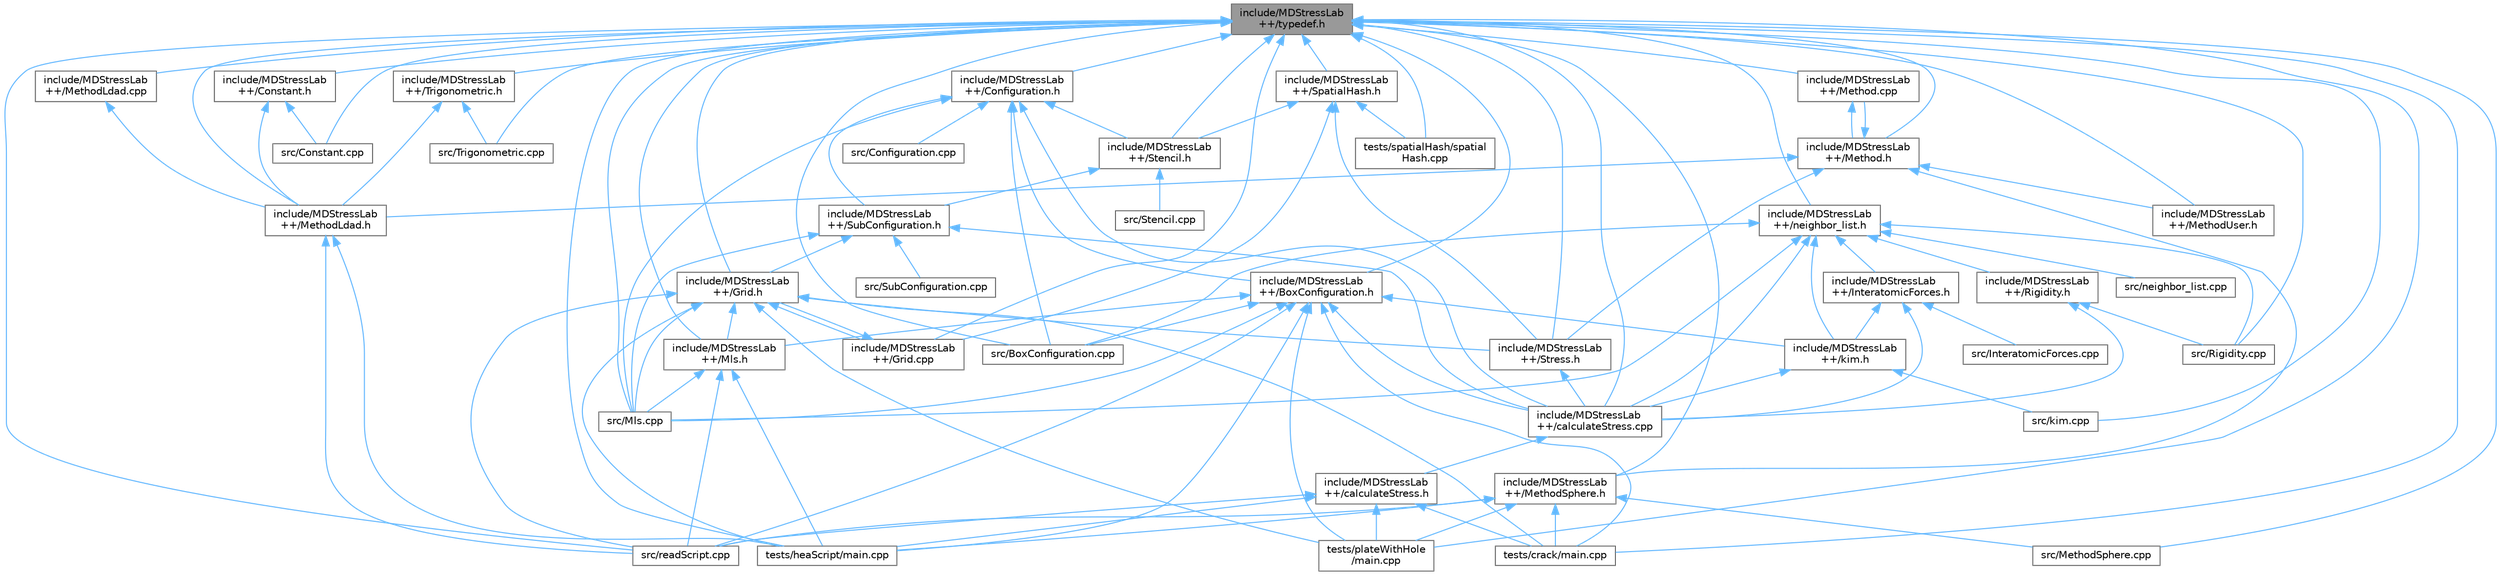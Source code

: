digraph "include/MDStressLab++/typedef.h"
{
 // LATEX_PDF_SIZE
  bgcolor="transparent";
  edge [fontname=Helvetica,fontsize=10,labelfontname=Helvetica,labelfontsize=10];
  node [fontname=Helvetica,fontsize=10,shape=box,height=0.2,width=0.4];
  Node1 [id="Node000001",label="include/MDStressLab\l++/typedef.h",height=0.2,width=0.4,color="gray40", fillcolor="grey60", style="filled", fontcolor="black",tooltip=" "];
  Node1 -> Node2 [id="edge1_Node000001_Node000002",dir="back",color="steelblue1",style="solid",tooltip=" "];
  Node2 [id="Node000002",label="include/MDStressLab\l++/BoxConfiguration.h",height=0.2,width=0.4,color="grey40", fillcolor="white", style="filled",URL="$BoxConfiguration_8h.html",tooltip=" "];
  Node2 -> Node3 [id="edge2_Node000002_Node000003",dir="back",color="steelblue1",style="solid",tooltip=" "];
  Node3 [id="Node000003",label="include/MDStressLab\l++/Mls.h",height=0.2,width=0.4,color="grey40", fillcolor="white", style="filled",URL="$Mls_8h.html",tooltip=" "];
  Node3 -> Node4 [id="edge3_Node000003_Node000004",dir="back",color="steelblue1",style="solid",tooltip=" "];
  Node4 [id="Node000004",label="src/Mls.cpp",height=0.2,width=0.4,color="grey40", fillcolor="white", style="filled",URL="$Mls_8cpp.html",tooltip=" "];
  Node3 -> Node5 [id="edge4_Node000003_Node000005",dir="back",color="steelblue1",style="solid",tooltip=" "];
  Node5 [id="Node000005",label="src/readScript.cpp",height=0.2,width=0.4,color="grey40", fillcolor="white", style="filled",URL="$readScript_8cpp.html",tooltip=" "];
  Node3 -> Node6 [id="edge5_Node000003_Node000006",dir="back",color="steelblue1",style="solid",tooltip=" "];
  Node6 [id="Node000006",label="tests/heaScript/main.cpp",height=0.2,width=0.4,color="grey40", fillcolor="white", style="filled",URL="$heaScript_2main_8cpp.html",tooltip=" "];
  Node2 -> Node7 [id="edge6_Node000002_Node000007",dir="back",color="steelblue1",style="solid",tooltip=" "];
  Node7 [id="Node000007",label="include/MDStressLab\l++/calculateStress.cpp",height=0.2,width=0.4,color="grey40", fillcolor="white", style="filled",URL="$calculateStress_8cpp.html",tooltip=" "];
  Node7 -> Node8 [id="edge7_Node000007_Node000008",dir="back",color="steelblue1",style="solid",tooltip=" "];
  Node8 [id="Node000008",label="include/MDStressLab\l++/calculateStress.h",height=0.2,width=0.4,color="grey40", fillcolor="white", style="filled",URL="$calculateStress_8h.html",tooltip=" "];
  Node8 -> Node5 [id="edge8_Node000008_Node000005",dir="back",color="steelblue1",style="solid",tooltip=" "];
  Node8 -> Node9 [id="edge9_Node000008_Node000009",dir="back",color="steelblue1",style="solid",tooltip=" "];
  Node9 [id="Node000009",label="tests/crack/main.cpp",height=0.2,width=0.4,color="grey40", fillcolor="white", style="filled",URL="$crack_2main_8cpp.html",tooltip=" "];
  Node8 -> Node6 [id="edge10_Node000008_Node000006",dir="back",color="steelblue1",style="solid",tooltip=" "];
  Node8 -> Node10 [id="edge11_Node000008_Node000010",dir="back",color="steelblue1",style="solid",tooltip=" "];
  Node10 [id="Node000010",label="tests/plateWithHole\l/main.cpp",height=0.2,width=0.4,color="grey40", fillcolor="white", style="filled",URL="$plateWithHole_2main_8cpp.html",tooltip=" "];
  Node2 -> Node11 [id="edge12_Node000002_Node000011",dir="back",color="steelblue1",style="solid",tooltip=" "];
  Node11 [id="Node000011",label="include/MDStressLab\l++/kim.h",height=0.2,width=0.4,color="grey40", fillcolor="white", style="filled",URL="$kim_8h.html",tooltip=" "];
  Node11 -> Node7 [id="edge13_Node000011_Node000007",dir="back",color="steelblue1",style="solid",tooltip=" "];
  Node11 -> Node12 [id="edge14_Node000011_Node000012",dir="back",color="steelblue1",style="solid",tooltip=" "];
  Node12 [id="Node000012",label="src/kim.cpp",height=0.2,width=0.4,color="grey40", fillcolor="white", style="filled",URL="$kim_8cpp.html",tooltip=" "];
  Node2 -> Node13 [id="edge15_Node000002_Node000013",dir="back",color="steelblue1",style="solid",tooltip=" "];
  Node13 [id="Node000013",label="src/BoxConfiguration.cpp",height=0.2,width=0.4,color="grey40", fillcolor="white", style="filled",URL="$BoxConfiguration_8cpp.html",tooltip=" "];
  Node2 -> Node4 [id="edge16_Node000002_Node000004",dir="back",color="steelblue1",style="solid",tooltip=" "];
  Node2 -> Node5 [id="edge17_Node000002_Node000005",dir="back",color="steelblue1",style="solid",tooltip=" "];
  Node2 -> Node9 [id="edge18_Node000002_Node000009",dir="back",color="steelblue1",style="solid",tooltip=" "];
  Node2 -> Node6 [id="edge19_Node000002_Node000006",dir="back",color="steelblue1",style="solid",tooltip=" "];
  Node2 -> Node10 [id="edge20_Node000002_Node000010",dir="back",color="steelblue1",style="solid",tooltip=" "];
  Node1 -> Node14 [id="edge21_Node000001_Node000014",dir="back",color="steelblue1",style="solid",tooltip=" "];
  Node14 [id="Node000014",label="include/MDStressLab\l++/Configuration.h",height=0.2,width=0.4,color="grey40", fillcolor="white", style="filled",URL="$Configuration_8h.html",tooltip=" "];
  Node14 -> Node2 [id="edge22_Node000014_Node000002",dir="back",color="steelblue1",style="solid",tooltip=" "];
  Node14 -> Node15 [id="edge23_Node000014_Node000015",dir="back",color="steelblue1",style="solid",tooltip=" "];
  Node15 [id="Node000015",label="include/MDStressLab\l++/Stencil.h",height=0.2,width=0.4,color="grey40", fillcolor="white", style="filled",URL="$Stencil_8h.html",tooltip=" "];
  Node15 -> Node16 [id="edge24_Node000015_Node000016",dir="back",color="steelblue1",style="solid",tooltip=" "];
  Node16 [id="Node000016",label="include/MDStressLab\l++/SubConfiguration.h",height=0.2,width=0.4,color="grey40", fillcolor="white", style="filled",URL="$SubConfiguration_8h.html",tooltip=" "];
  Node16 -> Node17 [id="edge25_Node000016_Node000017",dir="back",color="steelblue1",style="solid",tooltip=" "];
  Node17 [id="Node000017",label="include/MDStressLab\l++/Grid.h",height=0.2,width=0.4,color="grey40", fillcolor="white", style="filled",URL="$Grid_8h.html",tooltip=" "];
  Node17 -> Node18 [id="edge26_Node000017_Node000018",dir="back",color="steelblue1",style="solid",tooltip=" "];
  Node18 [id="Node000018",label="include/MDStressLab\l++/Grid.cpp",height=0.2,width=0.4,color="grey40", fillcolor="white", style="filled",URL="$Grid_8cpp.html",tooltip=" "];
  Node18 -> Node17 [id="edge27_Node000018_Node000017",dir="back",color="steelblue1",style="solid",tooltip=" "];
  Node17 -> Node3 [id="edge28_Node000017_Node000003",dir="back",color="steelblue1",style="solid",tooltip=" "];
  Node17 -> Node19 [id="edge29_Node000017_Node000019",dir="back",color="steelblue1",style="solid",tooltip=" "];
  Node19 [id="Node000019",label="include/MDStressLab\l++/Stress.h",height=0.2,width=0.4,color="grey40", fillcolor="white", style="filled",URL="$Stress_8h.html",tooltip=" "];
  Node19 -> Node7 [id="edge30_Node000019_Node000007",dir="back",color="steelblue1",style="solid",tooltip=" "];
  Node17 -> Node4 [id="edge31_Node000017_Node000004",dir="back",color="steelblue1",style="solid",tooltip=" "];
  Node17 -> Node5 [id="edge32_Node000017_Node000005",dir="back",color="steelblue1",style="solid",tooltip=" "];
  Node17 -> Node9 [id="edge33_Node000017_Node000009",dir="back",color="steelblue1",style="solid",tooltip=" "];
  Node17 -> Node6 [id="edge34_Node000017_Node000006",dir="back",color="steelblue1",style="solid",tooltip=" "];
  Node17 -> Node10 [id="edge35_Node000017_Node000010",dir="back",color="steelblue1",style="solid",tooltip=" "];
  Node16 -> Node7 [id="edge36_Node000016_Node000007",dir="back",color="steelblue1",style="solid",tooltip=" "];
  Node16 -> Node4 [id="edge37_Node000016_Node000004",dir="back",color="steelblue1",style="solid",tooltip=" "];
  Node16 -> Node20 [id="edge38_Node000016_Node000020",dir="back",color="steelblue1",style="solid",tooltip=" "];
  Node20 [id="Node000020",label="src/SubConfiguration.cpp",height=0.2,width=0.4,color="grey40", fillcolor="white", style="filled",URL="$SubConfiguration_8cpp.html",tooltip=" "];
  Node15 -> Node21 [id="edge39_Node000015_Node000021",dir="back",color="steelblue1",style="solid",tooltip=" "];
  Node21 [id="Node000021",label="src/Stencil.cpp",height=0.2,width=0.4,color="grey40", fillcolor="white", style="filled",URL="$Stencil_8cpp.html",tooltip=" "];
  Node14 -> Node16 [id="edge40_Node000014_Node000016",dir="back",color="steelblue1",style="solid",tooltip=" "];
  Node14 -> Node7 [id="edge41_Node000014_Node000007",dir="back",color="steelblue1",style="solid",tooltip=" "];
  Node14 -> Node13 [id="edge42_Node000014_Node000013",dir="back",color="steelblue1",style="solid",tooltip=" "];
  Node14 -> Node22 [id="edge43_Node000014_Node000022",dir="back",color="steelblue1",style="solid",tooltip=" "];
  Node22 [id="Node000022",label="src/Configuration.cpp",height=0.2,width=0.4,color="grey40", fillcolor="white", style="filled",URL="$Configuration_8cpp.html",tooltip=" "];
  Node14 -> Node4 [id="edge44_Node000014_Node000004",dir="back",color="steelblue1",style="solid",tooltip=" "];
  Node1 -> Node23 [id="edge45_Node000001_Node000023",dir="back",color="steelblue1",style="solid",tooltip=" "];
  Node23 [id="Node000023",label="include/MDStressLab\l++/Constant.h",height=0.2,width=0.4,color="grey40", fillcolor="white", style="filled",URL="$Constant_8h.html",tooltip=" "];
  Node23 -> Node24 [id="edge46_Node000023_Node000024",dir="back",color="steelblue1",style="solid",tooltip=" "];
  Node24 [id="Node000024",label="include/MDStressLab\l++/MethodLdad.h",height=0.2,width=0.4,color="grey40", fillcolor="white", style="filled",URL="$MethodLdad_8h.html",tooltip=" "];
  Node24 -> Node5 [id="edge47_Node000024_Node000005",dir="back",color="steelblue1",style="solid",tooltip=" "];
  Node24 -> Node6 [id="edge48_Node000024_Node000006",dir="back",color="steelblue1",style="solid",tooltip=" "];
  Node23 -> Node25 [id="edge49_Node000023_Node000025",dir="back",color="steelblue1",style="solid",tooltip=" "];
  Node25 [id="Node000025",label="src/Constant.cpp",height=0.2,width=0.4,color="grey40", fillcolor="white", style="filled",URL="$Constant_8cpp.html",tooltip=" "];
  Node1 -> Node18 [id="edge50_Node000001_Node000018",dir="back",color="steelblue1",style="solid",tooltip=" "];
  Node1 -> Node17 [id="edge51_Node000001_Node000017",dir="back",color="steelblue1",style="solid",tooltip=" "];
  Node1 -> Node26 [id="edge52_Node000001_Node000026",dir="back",color="steelblue1",style="solid",tooltip=" "];
  Node26 [id="Node000026",label="include/MDStressLab\l++/Method.cpp",height=0.2,width=0.4,color="grey40", fillcolor="white", style="filled",URL="$Method_8cpp.html",tooltip=" "];
  Node26 -> Node27 [id="edge53_Node000026_Node000027",dir="back",color="steelblue1",style="solid",tooltip=" "];
  Node27 [id="Node000027",label="include/MDStressLab\l++/Method.h",height=0.2,width=0.4,color="grey40", fillcolor="white", style="filled",URL="$Method_8h.html",tooltip=" "];
  Node27 -> Node26 [id="edge54_Node000027_Node000026",dir="back",color="steelblue1",style="solid",tooltip=" "];
  Node27 -> Node24 [id="edge55_Node000027_Node000024",dir="back",color="steelblue1",style="solid",tooltip=" "];
  Node27 -> Node28 [id="edge56_Node000027_Node000028",dir="back",color="steelblue1",style="solid",tooltip=" "];
  Node28 [id="Node000028",label="include/MDStressLab\l++/MethodSphere.h",height=0.2,width=0.4,color="grey40", fillcolor="white", style="filled",URL="$MethodSphere_8h.html",tooltip=" "];
  Node28 -> Node29 [id="edge57_Node000028_Node000029",dir="back",color="steelblue1",style="solid",tooltip=" "];
  Node29 [id="Node000029",label="src/MethodSphere.cpp",height=0.2,width=0.4,color="grey40", fillcolor="white", style="filled",URL="$MethodSphere_8cpp.html",tooltip=" "];
  Node28 -> Node5 [id="edge58_Node000028_Node000005",dir="back",color="steelblue1",style="solid",tooltip=" "];
  Node28 -> Node9 [id="edge59_Node000028_Node000009",dir="back",color="steelblue1",style="solid",tooltip=" "];
  Node28 -> Node6 [id="edge60_Node000028_Node000006",dir="back",color="steelblue1",style="solid",tooltip=" "];
  Node28 -> Node10 [id="edge61_Node000028_Node000010",dir="back",color="steelblue1",style="solid",tooltip=" "];
  Node27 -> Node30 [id="edge62_Node000027_Node000030",dir="back",color="steelblue1",style="solid",tooltip=" "];
  Node30 [id="Node000030",label="include/MDStressLab\l++/MethodUser.h",height=0.2,width=0.4,color="grey40", fillcolor="white", style="filled",URL="$MethodUser_8h.html",tooltip=" "];
  Node27 -> Node19 [id="edge63_Node000027_Node000019",dir="back",color="steelblue1",style="solid",tooltip=" "];
  Node1 -> Node27 [id="edge64_Node000001_Node000027",dir="back",color="steelblue1",style="solid",tooltip=" "];
  Node1 -> Node31 [id="edge65_Node000001_Node000031",dir="back",color="steelblue1",style="solid",tooltip=" "];
  Node31 [id="Node000031",label="include/MDStressLab\l++/MethodLdad.cpp",height=0.2,width=0.4,color="grey40", fillcolor="white", style="filled",URL="$MethodLdad_8cpp.html",tooltip=" "];
  Node31 -> Node24 [id="edge66_Node000031_Node000024",dir="back",color="steelblue1",style="solid",tooltip=" "];
  Node1 -> Node24 [id="edge67_Node000001_Node000024",dir="back",color="steelblue1",style="solid",tooltip=" "];
  Node1 -> Node28 [id="edge68_Node000001_Node000028",dir="back",color="steelblue1",style="solid",tooltip=" "];
  Node1 -> Node30 [id="edge69_Node000001_Node000030",dir="back",color="steelblue1",style="solid",tooltip=" "];
  Node1 -> Node3 [id="edge70_Node000001_Node000003",dir="back",color="steelblue1",style="solid",tooltip=" "];
  Node1 -> Node32 [id="edge71_Node000001_Node000032",dir="back",color="steelblue1",style="solid",tooltip=" "];
  Node32 [id="Node000032",label="include/MDStressLab\l++/SpatialHash.h",height=0.2,width=0.4,color="grey40", fillcolor="white", style="filled",URL="$SpatialHash_8h.html",tooltip=" "];
  Node32 -> Node18 [id="edge72_Node000032_Node000018",dir="back",color="steelblue1",style="solid",tooltip=" "];
  Node32 -> Node15 [id="edge73_Node000032_Node000015",dir="back",color="steelblue1",style="solid",tooltip=" "];
  Node32 -> Node19 [id="edge74_Node000032_Node000019",dir="back",color="steelblue1",style="solid",tooltip=" "];
  Node32 -> Node33 [id="edge75_Node000032_Node000033",dir="back",color="steelblue1",style="solid",tooltip=" "];
  Node33 [id="Node000033",label="tests/spatialHash/spatial\lHash.cpp",height=0.2,width=0.4,color="grey40", fillcolor="white", style="filled",URL="$spatialHash_8cpp.html",tooltip=" "];
  Node1 -> Node15 [id="edge76_Node000001_Node000015",dir="back",color="steelblue1",style="solid",tooltip=" "];
  Node1 -> Node19 [id="edge77_Node000001_Node000019",dir="back",color="steelblue1",style="solid",tooltip=" "];
  Node1 -> Node34 [id="edge78_Node000001_Node000034",dir="back",color="steelblue1",style="solid",tooltip=" "];
  Node34 [id="Node000034",label="include/MDStressLab\l++/Trigonometric.h",height=0.2,width=0.4,color="grey40", fillcolor="white", style="filled",URL="$Trigonometric_8h.html",tooltip=" "];
  Node34 -> Node24 [id="edge79_Node000034_Node000024",dir="back",color="steelblue1",style="solid",tooltip=" "];
  Node34 -> Node35 [id="edge80_Node000034_Node000035",dir="back",color="steelblue1",style="solid",tooltip=" "];
  Node35 [id="Node000035",label="src/Trigonometric.cpp",height=0.2,width=0.4,color="grey40", fillcolor="white", style="filled",URL="$Trigonometric_8cpp.html",tooltip=" "];
  Node1 -> Node7 [id="edge81_Node000001_Node000007",dir="back",color="steelblue1",style="solid",tooltip=" "];
  Node1 -> Node36 [id="edge82_Node000001_Node000036",dir="back",color="steelblue1",style="solid",tooltip=" "];
  Node36 [id="Node000036",label="include/MDStressLab\l++/neighbor_list.h",height=0.2,width=0.4,color="grey40", fillcolor="white", style="filled",URL="$neighbor__list_8h.html",tooltip=" "];
  Node36 -> Node37 [id="edge83_Node000036_Node000037",dir="back",color="steelblue1",style="solid",tooltip=" "];
  Node37 [id="Node000037",label="include/MDStressLab\l++/InteratomicForces.h",height=0.2,width=0.4,color="grey40", fillcolor="white", style="filled",URL="$InteratomicForces_8h.html",tooltip=" "];
  Node37 -> Node7 [id="edge84_Node000037_Node000007",dir="back",color="steelblue1",style="solid",tooltip=" "];
  Node37 -> Node11 [id="edge85_Node000037_Node000011",dir="back",color="steelblue1",style="solid",tooltip=" "];
  Node37 -> Node38 [id="edge86_Node000037_Node000038",dir="back",color="steelblue1",style="solid",tooltip=" "];
  Node38 [id="Node000038",label="src/InteratomicForces.cpp",height=0.2,width=0.4,color="grey40", fillcolor="white", style="filled",URL="$InteratomicForces_8cpp.html",tooltip=" "];
  Node36 -> Node39 [id="edge87_Node000036_Node000039",dir="back",color="steelblue1",style="solid",tooltip=" "];
  Node39 [id="Node000039",label="include/MDStressLab\l++/Rigidity.h",height=0.2,width=0.4,color="grey40", fillcolor="white", style="filled",URL="$Rigidity_8h.html",tooltip=" "];
  Node39 -> Node7 [id="edge88_Node000039_Node000007",dir="back",color="steelblue1",style="solid",tooltip=" "];
  Node39 -> Node40 [id="edge89_Node000039_Node000040",dir="back",color="steelblue1",style="solid",tooltip=" "];
  Node40 [id="Node000040",label="src/Rigidity.cpp",height=0.2,width=0.4,color="grey40", fillcolor="white", style="filled",URL="$Rigidity_8cpp.html",tooltip=" "];
  Node36 -> Node7 [id="edge90_Node000036_Node000007",dir="back",color="steelblue1",style="solid",tooltip=" "];
  Node36 -> Node11 [id="edge91_Node000036_Node000011",dir="back",color="steelblue1",style="solid",tooltip=" "];
  Node36 -> Node13 [id="edge92_Node000036_Node000013",dir="back",color="steelblue1",style="solid",tooltip=" "];
  Node36 -> Node4 [id="edge93_Node000036_Node000004",dir="back",color="steelblue1",style="solid",tooltip=" "];
  Node36 -> Node40 [id="edge94_Node000036_Node000040",dir="back",color="steelblue1",style="solid",tooltip=" "];
  Node36 -> Node41 [id="edge95_Node000036_Node000041",dir="back",color="steelblue1",style="solid",tooltip=" "];
  Node41 [id="Node000041",label="src/neighbor_list.cpp",height=0.2,width=0.4,color="grey40", fillcolor="white", style="filled",URL="$neighbor__list_8cpp.html",tooltip=" "];
  Node1 -> Node13 [id="edge96_Node000001_Node000013",dir="back",color="steelblue1",style="solid",tooltip=" "];
  Node1 -> Node25 [id="edge97_Node000001_Node000025",dir="back",color="steelblue1",style="solid",tooltip=" "];
  Node1 -> Node29 [id="edge98_Node000001_Node000029",dir="back",color="steelblue1",style="solid",tooltip=" "];
  Node1 -> Node4 [id="edge99_Node000001_Node000004",dir="back",color="steelblue1",style="solid",tooltip=" "];
  Node1 -> Node40 [id="edge100_Node000001_Node000040",dir="back",color="steelblue1",style="solid",tooltip=" "];
  Node1 -> Node35 [id="edge101_Node000001_Node000035",dir="back",color="steelblue1",style="solid",tooltip=" "];
  Node1 -> Node12 [id="edge102_Node000001_Node000012",dir="back",color="steelblue1",style="solid",tooltip=" "];
  Node1 -> Node5 [id="edge103_Node000001_Node000005",dir="back",color="steelblue1",style="solid",tooltip=" "];
  Node1 -> Node9 [id="edge104_Node000001_Node000009",dir="back",color="steelblue1",style="solid",tooltip=" "];
  Node1 -> Node6 [id="edge105_Node000001_Node000006",dir="back",color="steelblue1",style="solid",tooltip=" "];
  Node1 -> Node10 [id="edge106_Node000001_Node000010",dir="back",color="steelblue1",style="solid",tooltip=" "];
  Node1 -> Node33 [id="edge107_Node000001_Node000033",dir="back",color="steelblue1",style="solid",tooltip=" "];
}
